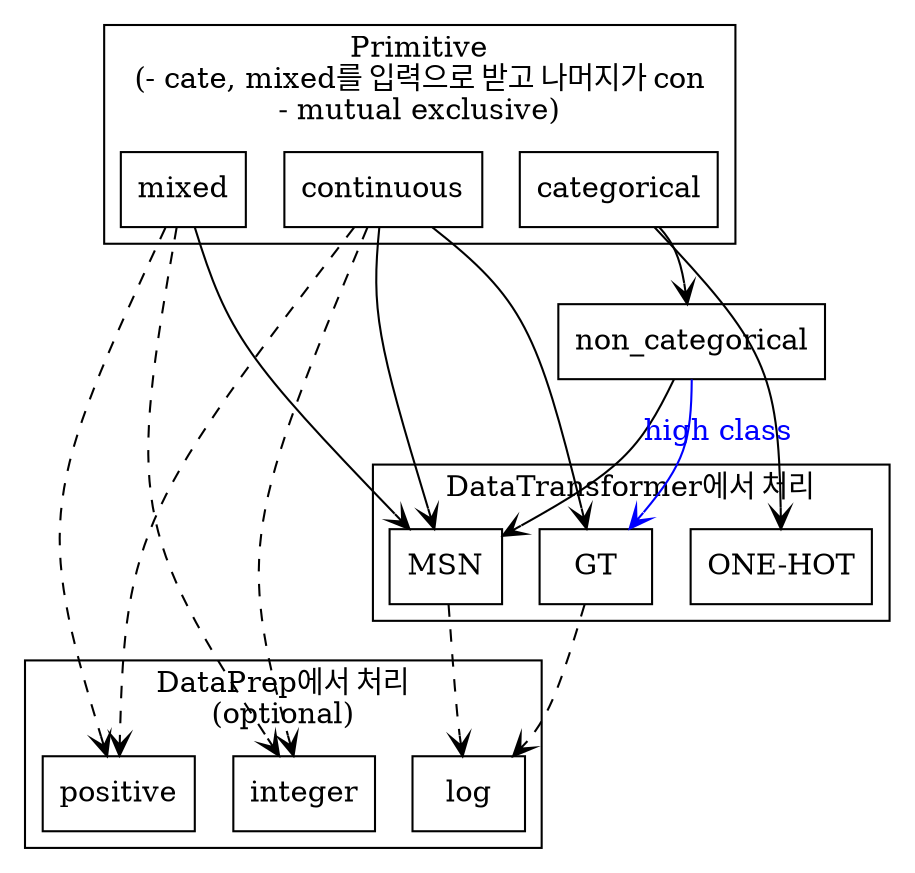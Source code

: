 // dot -Tpng comp.dot -o comp.png

digraph g {
    // graph [pad="0.5", nodesep="0.2", ranksep="0"];
    // splines = ortho
    splines = curved
    node[shape = box]
    edge[arrowhead = vee]


    subgraph cluster_primitive {
        label="Primitive\n(- cate, mixed를 입력으로 받고 나머지가 con\n- mutual exclusive)"
        continuous
        mixed
        categorical
    }

    subgraph cluster_proc {
        label="DataTransformer에서 처리"
        msn [label="MSN"]
        gt [label="GT"]
        one_hot [label="ONE-HOT"]
    }

    subgraph cluster_optional {
        label="DataPrep에서 처리\n(optional)"
        integer
        log
        positive
        // [style=filled fillcolor=lightyellow]
    }


    {continuous, mixed} -> msn
    continuous -> gt
    categorical -> non_categorical
    non_categorical -> gt [label="high class" color="blue" fontcolor="blue"]
    non_categorical -> msn
    categorical -> one_hot
    {msn, gt} -> log [style="dashed"]
    {continuous, mixed} -> integer [style="dashed"]
    {continuous, mixed} -> positive [style="dashed"]
}